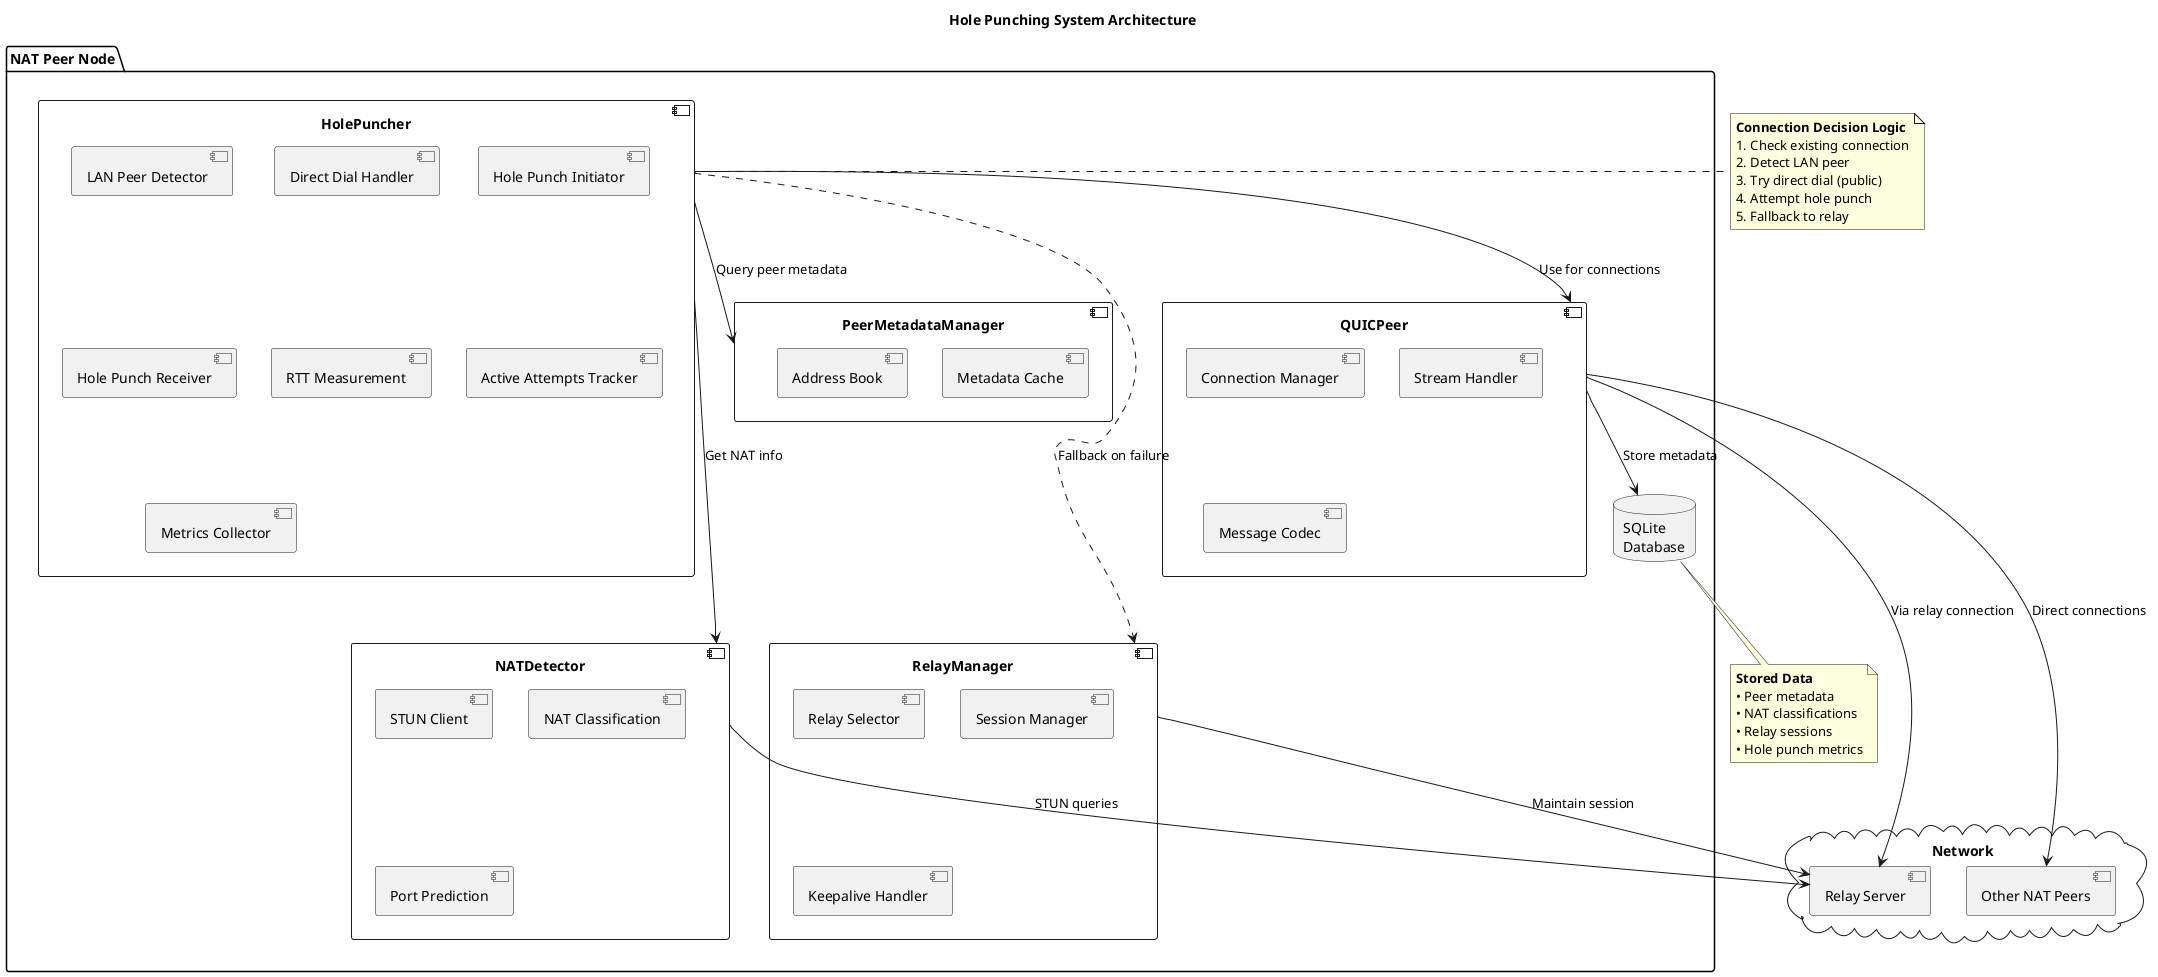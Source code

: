 @startuml hole-punch-architecture
title Hole Punching System Architecture

package "NAT Peer Node" {

    component "HolePuncher" as HP {
        [LAN Peer Detector]
        [Direct Dial Handler]
        [Hole Punch Initiator]
        [Hole Punch Receiver]
        [RTT Measurement]
        [Active Attempts Tracker]
        [Metrics Collector]
    }

    component "QUICPeer" as QP {
        [Connection Manager]
        [Stream Handler]
        [Message Codec]
    }

    component "NATDetector" as ND {
        [STUN Client]
        [NAT Classification]
        [Port Prediction]
    }

    component "PeerMetadataManager" as PMM {
        [Metadata Cache]
        [Address Book]
    }

    component "RelayManager" as RM {
        [Relay Selector]
        [Session Manager]
        [Keepalive Handler]
    }

    database "SQLite\nDatabase" as DB
}

cloud "Network" {
    [Relay Server] as Relay
    [Other NAT Peers] as Peers
}

HP --> QP: Use for connections
HP --> ND: Get NAT info
HP --> PMM: Query peer metadata
HP ..> RM: Fallback on failure

QP --> DB: Store metadata
QP --> Relay: Via relay connection
QP --> Peers: Direct connections

RM --> Relay: Maintain session
ND --> Relay: STUN queries

note right of HP
**Connection Decision Logic**
1. Check existing connection
2. Detect LAN peer
3. Try direct dial (public)
4. Attempt hole punch
5. Fallback to relay
end note

note bottom of DB
**Stored Data**
• Peer metadata
• NAT classifications
• Relay sessions
• Hole punch metrics
end note

@enduml
